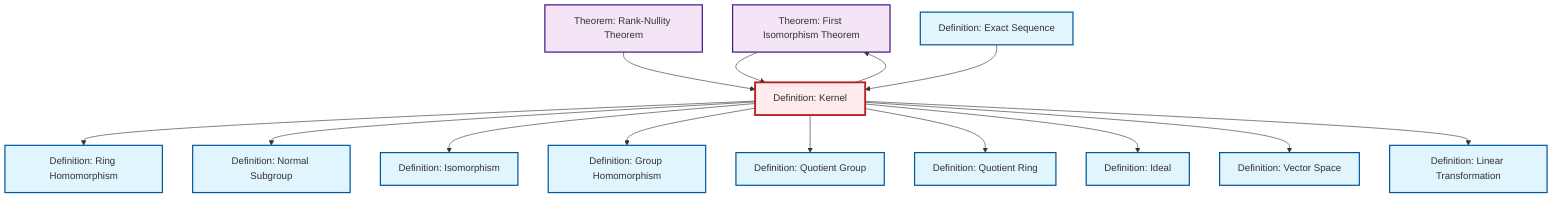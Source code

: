 graph TD
    classDef definition fill:#e1f5fe,stroke:#01579b,stroke-width:2px
    classDef theorem fill:#f3e5f5,stroke:#4a148c,stroke-width:2px
    classDef axiom fill:#fff3e0,stroke:#e65100,stroke-width:2px
    classDef example fill:#e8f5e9,stroke:#1b5e20,stroke-width:2px
    classDef current fill:#ffebee,stroke:#b71c1c,stroke-width:3px
    def-linear-transformation["Definition: Linear Transformation"]:::definition
    def-ideal["Definition: Ideal"]:::definition
    def-quotient-group["Definition: Quotient Group"]:::definition
    def-ring-homomorphism["Definition: Ring Homomorphism"]:::definition
    def-vector-space["Definition: Vector Space"]:::definition
    thm-first-isomorphism["Theorem: First Isomorphism Theorem"]:::theorem
    def-quotient-ring["Definition: Quotient Ring"]:::definition
    def-normal-subgroup["Definition: Normal Subgroup"]:::definition
    thm-rank-nullity["Theorem: Rank-Nullity Theorem"]:::theorem
    def-kernel["Definition: Kernel"]:::definition
    def-homomorphism["Definition: Group Homomorphism"]:::definition
    def-exact-sequence["Definition: Exact Sequence"]:::definition
    def-isomorphism["Definition: Isomorphism"]:::definition
    def-kernel --> def-ring-homomorphism
    def-kernel --> def-normal-subgroup
    def-kernel --> def-isomorphism
    def-kernel --> def-homomorphism
    def-kernel --> def-quotient-group
    def-kernel --> def-quotient-ring
    def-kernel --> def-ideal
    def-kernel --> thm-first-isomorphism
    def-kernel --> def-vector-space
    thm-rank-nullity --> def-kernel
    def-kernel --> def-linear-transformation
    thm-first-isomorphism --> def-kernel
    def-exact-sequence --> def-kernel
    class def-kernel current